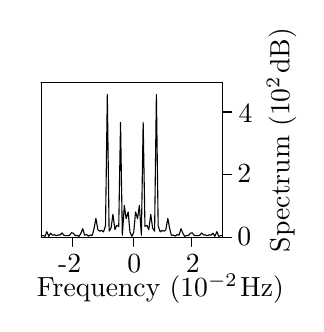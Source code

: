 
\def \globalscale {1.0}
\begin{tikzpicture}[y=0.80pt, x=0.80pt, yscale=-\globalscale, xscale=\globalscale, inner sep=0pt, outer sep=0pt]
\begin{scope}[draw=black,line join=bevel,line cap=rect,even odd rule,line width=0.800pt]
  \begin{scope}[cm={{1.0,0.0,0.0,1.0,(0.0,0.0)}},draw=black,line join=bevel,line cap=rect,line width=0.800pt]
  \end{scope}
  \begin{scope}[cm={{1.012,0.0,0.0,1.012,(0.0,0.0)}},draw=black,line join=bevel,line cap=rect,line width=0.800pt]
  \end{scope}
  \begin{scope}[cm={{1.012,0.0,0.0,1.012,(0.0,0.0)}},draw=black,line join=round,line cap=round,line width=0.400pt]
    \path[draw] (31.5,84.5) -- (31.5,88.5);



  \end{scope}
  \begin{scope}[cm={{1.012,0.0,0.0,1.012,(0.0,0.0)}},draw=black,line join=bevel,line cap=rect,line width=0.800pt]
  \end{scope}
  \begin{scope}[cm={{1.012,0.0,0.0,1.012,(25.312,101.25)}},draw=black,line join=bevel,line cap=rect,line width=0.800pt]
  \end{scope}
  \begin{scope}[cm={{1.012,0.0,0.0,1.012,(25.312,101.25)}},draw=black,line join=bevel,line cap=rect,line width=0.800pt]
  \end{scope}
  \begin{scope}[cm={{1.012,0.0,0.0,1.012,(25.312,101.25)}},draw=black,line join=bevel,line cap=rect,line width=0.800pt]
  \end{scope}
  \begin{scope}[cm={{1.012,0.0,0.0,1.012,(25.312,101.25)}},draw=black,line join=bevel,line cap=rect,line width=0.800pt]
  \end{scope}
  \begin{scope}[cm={{1.012,0.0,0.0,1.012,(25.312,101.25)}},draw=black,line join=bevel,line cap=rect,line width=0.800pt]
  \end{scope}
  \begin{scope}[cm={{1.012,0.0,0.0,1.012,(25.312,101.25)}},draw=black,line join=bevel,line cap=rect,line width=0.800pt]
    \path[fill=black] (0.0,0.0) node[above right] () {-2};



  \end{scope}
  \begin{scope}[cm={{1.012,0.0,0.0,1.012,(25.312,101.25)}},draw=black,line join=bevel,line cap=rect,line width=0.800pt]
  \end{scope}
  \begin{scope}[cm={{1.012,0.0,0.0,1.012,(0.0,0.0)}},draw=black,line join=bevel,line cap=rect,line width=0.800pt]
  \end{scope}
  \begin{scope}[cm={{1.012,0.0,0.0,1.012,(0.0,0.0)}},draw=black,line join=round,line cap=round,line width=0.400pt]
    \path[draw] (58.5,84.5) -- (58.5,88.5);



  \end{scope}
  \begin{scope}[cm={{1.012,0.0,0.0,1.012,(0.0,0.0)}},draw=black,line join=bevel,line cap=rect,line width=0.800pt]
  \end{scope}
  \begin{scope}[cm={{1.012,0.0,0.0,1.012,(54.675,101.25)}},draw=black,line join=bevel,line cap=rect,line width=0.800pt]
  \end{scope}
  \begin{scope}[cm={{1.012,0.0,0.0,1.012,(54.675,101.25)}},draw=black,line join=bevel,line cap=rect,line width=0.800pt]
  \end{scope}
  \begin{scope}[cm={{1.012,0.0,0.0,1.012,(54.675,101.25)}},draw=black,line join=bevel,line cap=rect,line width=0.800pt]
  \end{scope}
  \begin{scope}[cm={{1.012,0.0,0.0,1.012,(54.675,101.25)}},draw=black,line join=bevel,line cap=rect,line width=0.800pt]
  \end{scope}
  \begin{scope}[cm={{1.012,0.0,0.0,1.012,(54.675,101.25)}},draw=black,line join=bevel,line cap=rect,line width=0.800pt]
  \end{scope}
  \begin{scope}[cm={{1.012,0.0,0.0,1.012,(56.675,101.25)}},draw=black,line join=bevel,line cap=rect,line width=0.800pt]
    \path[fill=black] (0.0,0.0) node[above right] () {0};



  \end{scope}
  \begin{scope}[cm={{1.012,0.0,0.0,1.012,(54.675,101.25)}},draw=black,line join=bevel,line cap=rect,line width=0.800pt]
  \end{scope}
  \begin{scope}[cm={{1.012,0.0,0.0,1.012,(0.0,0.0)}},draw=black,line join=bevel,line cap=rect,line width=0.800pt]
  \end{scope}
  \begin{scope}[cm={{1.012,0.0,0.0,1.012,(0.0,0.0)}},draw=black,line join=round,line cap=round,line width=0.400pt]
    \path[draw] (84.5,84.5) -- (84.5,88.5);



  \end{scope}
  \begin{scope}[cm={{1.012,0.0,0.0,1.012,(0.0,0.0)}},draw=black,line join=bevel,line cap=rect,line width=0.800pt]
  \end{scope}
  \begin{scope}[cm={{1.012,0.0,0.0,1.012,(82.013,101.25)}},draw=black,line join=bevel,line cap=rect,line width=0.800pt]
  \end{scope}
  \begin{scope}[cm={{1.012,0.0,0.0,1.012,(82.013,101.25)}},draw=black,line join=bevel,line cap=rect,line width=0.800pt]
  \end{scope}
  \begin{scope}[cm={{1.012,0.0,0.0,1.012,(82.013,101.25)}},draw=black,line join=bevel,line cap=rect,line width=0.800pt]
  \end{scope}
  \begin{scope}[cm={{1.012,0.0,0.0,1.012,(82.013,101.25)}},draw=black,line join=bevel,line cap=rect,line width=0.800pt]
  \end{scope}
  \begin{scope}[cm={{1.012,0.0,0.0,1.012,(82.013,101.25)}},draw=black,line join=bevel,line cap=rect,line width=0.800pt]
  \end{scope}
  \begin{scope}[cm={{1.012,0.0,0.0,1.012,(83.013,101.25)}},draw=black,line join=bevel,line cap=rect,line width=0.800pt]
    \path[fill=black] (0.0,0.0) node[above right] () {2};



  \end{scope}
  \begin{scope}[cm={{1.012,0.0,0.0,1.012,(82.013,101.25)}},draw=black,line join=bevel,line cap=rect,line width=0.800pt]
  \end{scope}
  \begin{scope}[cm={{1.012,0.0,0.0,1.012,(0.0,0.0)}},draw=black,line join=bevel,line cap=rect,line width=0.800pt]
  \end{scope}
  \begin{scope}[cm={{1.012,0.0,0.0,1.012,(0.0,0.0)}},draw=black,line join=round,line cap=round,line width=0.400pt]
    \path[draw] (98.5,84.5) -- (102.5,84.5);



  \end{scope}
  \begin{scope}[cm={{1.012,0.0,0.0,1.012,(0.0,0.0)}},draw=black,line join=bevel,line cap=rect,line width=0.800pt]
  \end{scope}
  \begin{scope}[cm={{1.012,0.0,0.0,1.012,(106.313,89.1)}},draw=black,line join=bevel,line cap=rect,line width=0.800pt]
  \end{scope}
  \begin{scope}[cm={{1.012,0.0,0.0,1.012,(106.313,89.1)}},draw=black,line join=bevel,line cap=rect,line width=0.800pt]
  \end{scope}
  \begin{scope}[cm={{1.012,0.0,0.0,1.012,(106.313,89.1)}},draw=black,line join=bevel,line cap=rect,line width=0.800pt]
  \end{scope}
  \begin{scope}[cm={{1.012,0.0,0.0,1.012,(106.313,89.1)}},draw=black,line join=bevel,line cap=rect,line width=0.800pt]
  \end{scope}
  \begin{scope}[cm={{1.012,0.0,0.0,1.012,(106.313,89.1)}},draw=black,line join=bevel,line cap=rect,line width=0.800pt]
  \end{scope}
  \begin{scope}[cm={{1.012,0.0,0.0,1.012,(106.313,89.1)}},draw=black,line join=bevel,line cap=rect,line width=0.800pt]
    \path[fill=black] (0.0,0.0) node[above right] () {0};



  \end{scope}
  \begin{scope}[cm={{1.012,0.0,0.0,1.012,(106.313,89.1)}},draw=black,line join=bevel,line cap=rect,line width=0.800pt]
  \end{scope}
  \begin{scope}[cm={{1.012,0.0,0.0,1.012,(0.0,0.0)}},draw=black,line join=bevel,line cap=rect,line width=0.800pt]
  \end{scope}
  \begin{scope}[cm={{1.012,0.0,0.0,1.012,(0.0,0.0)}},draw=black,line join=round,line cap=round,line width=0.400pt]
    \path[draw] (98.5,56.5) -- (102.5,56.5);



  \end{scope}
  \begin{scope}[cm={{1.012,0.0,0.0,1.012,(0.0,0.0)}},draw=black,line join=bevel,line cap=rect,line width=0.800pt]
  \end{scope}
  \begin{scope}[cm={{1.012,0.0,0.0,1.012,(106.313,60.75)}},draw=black,line join=bevel,line cap=rect,line width=0.800pt]
  \end{scope}
  \begin{scope}[cm={{1.012,0.0,0.0,1.012,(106.313,60.75)}},draw=black,line join=bevel,line cap=rect,line width=0.800pt]
  \end{scope}
  \begin{scope}[cm={{1.012,0.0,0.0,1.012,(106.313,60.75)}},draw=black,line join=bevel,line cap=rect,line width=0.800pt]
  \end{scope}
  \begin{scope}[cm={{1.012,0.0,0.0,1.012,(106.313,60.75)}},draw=black,line join=bevel,line cap=rect,line width=0.800pt]
  \end{scope}
  \begin{scope}[cm={{1.012,0.0,0.0,1.012,(106.313,60.75)}},draw=black,line join=bevel,line cap=rect,line width=0.800pt]
  \end{scope}
  \begin{scope}[cm={{1.012,0.0,0.0,1.012,(106.313,60.75)}},draw=black,line join=bevel,line cap=rect,line width=0.800pt]
    \path[fill=black] (0.0,0.0) node[above right] () {2};



  \end{scope}
  \begin{scope}[cm={{1.012,0.0,0.0,1.012,(106.313,60.75)}},draw=black,line join=bevel,line cap=rect,line width=0.800pt]
  \end{scope}
  \begin{scope}[cm={{1.012,0.0,0.0,1.012,(0.0,0.0)}},draw=black,line join=bevel,line cap=rect,line width=0.800pt]
  \end{scope}
  \begin{scope}[cm={{1.012,0.0,0.0,1.012,(0.0,0.0)}},draw=black,line join=round,line cap=round,line width=0.400pt]
    \path[draw] (98.5,28.5) -- (102.5,28.5);



  \end{scope}
  \begin{scope}[cm={{1.012,0.0,0.0,1.012,(0.0,0.0)}},draw=black,line join=bevel,line cap=rect,line width=0.800pt]
  \end{scope}
  \begin{scope}[cm={{1.012,0.0,0.0,1.012,(106.819,33.413)}},draw=black,line join=bevel,line cap=rect,line width=0.800pt]
  \end{scope}
  \begin{scope}[cm={{1.012,0.0,0.0,1.012,(106.819,33.413)}},draw=black,line join=bevel,line cap=rect,line width=0.800pt]
  \end{scope}
  \begin{scope}[cm={{1.012,0.0,0.0,1.012,(106.819,33.413)}},draw=black,line join=bevel,line cap=rect,line width=0.800pt]
  \end{scope}
  \begin{scope}[cm={{1.012,0.0,0.0,1.012,(106.819,33.413)}},draw=black,line join=bevel,line cap=rect,line width=0.800pt]
  \end{scope}
  \begin{scope}[cm={{1.012,0.0,0.0,1.012,(106.819,33.413)}},draw=black,line join=bevel,line cap=rect,line width=0.800pt]
  \end{scope}
  \begin{scope}[cm={{1.012,0.0,0.0,1.012,(106.819,33.413)}},draw=black,line join=bevel,line cap=rect,line width=0.800pt]
    \path[fill=black] (0.0,0.0) node[above right] () {4};



  \end{scope}
  \begin{scope}[cm={{1.012,0.0,0.0,1.012,(106.819,33.413)}},draw=black,line join=bevel,line cap=rect,line width=0.800pt]
  \end{scope}
  \begin{scope}[cm={{1.012,0.0,0.0,1.012,(0.0,0.0)}},draw=black,line join=bevel,line cap=rect,line width=0.800pt]
  \end{scope}
  \begin{scope}[cm={{1.012,0.0,0.0,1.012,(0.0,0.0)}},draw=black,line join=round,line cap=round,line width=0.400pt]
    \path[draw] (17.5,15.5) -- (17.5,84.5) -- (98.5,84.5) -- (98.5,15.5) -- (17.5,15.5);



  \end{scope}
  \begin{scope}[cm={{1.012,0.0,0.0,1.012,(0.0,0.0)}},draw=black,line join=bevel,line cap=rect,line width=0.800pt]
  \end{scope}
  \begin{scope}[cm={{0.0,-1.012,1.012,0.0,(129.6,89.1)}},draw=black,line join=bevel,line cap=rect,line width=0.800pt]
  \end{scope}
  \begin{scope}[cm={{0.0,-1.012,1.012,0.0,(129.6,89.1)}},draw=black,line join=bevel,line cap=rect,line width=0.800pt]
  \end{scope}
  \begin{scope}[cm={{0.0,-1.012,1.012,0.0,(129.6,89.1)}},draw=black,line join=bevel,line cap=rect,line width=0.800pt]
  \end{scope}
  \begin{scope}[cm={{0.0,-1.012,1.012,0.0,(129.6,89.1)}},draw=black,line join=bevel,line cap=rect,line width=0.800pt]
  \end{scope}
  \begin{scope}[cm={{0.0,-1.012,1.012,0.0,(129.6,89.1)}},draw=black,line join=bevel,line cap=rect,line width=0.800pt]
  \end{scope}
  \begin{scope}[cm={{0.0,-1.012,1.012,0.0,(119.6,92.1)}},draw=black,line join=bevel,line cap=rect,line width=0.800pt]
    \path[fill=black] (0.0,0.0) node[above right] () {\rotatebox{90}{Spectrum ($10^2$\hspace*{.2ex}dB)}};



  \end{scope}
  \begin{scope}[cm={{0.0,-1.012,1.012,0.0,(129.6,89.1)}},draw=black,line join=bevel,line cap=rect,line width=0.800pt]
  \end{scope}
  \begin{scope}[cm={{1.012,0.0,0.0,1.012,(20.756,115.425)}},draw=black,line join=bevel,line cap=rect,line width=0.800pt]
  \end{scope}
  \begin{scope}[cm={{1.012,0.0,0.0,1.012,(20.756,115.425)}},draw=black,line join=bevel,line cap=rect,line width=0.800pt]
  \end{scope}
  \begin{scope}[cm={{1.012,0.0,0.0,1.012,(20.756,115.425)}},draw=black,line join=bevel,line cap=rect,line width=0.800pt]
  \end{scope}
  \begin{scope}[cm={{1.012,0.0,0.0,1.012,(20.756,115.425)}},draw=black,line join=bevel,line cap=rect,line width=0.800pt]
  \end{scope}
  \begin{scope}[cm={{1.012,0.0,0.0,1.012,(20.756,115.425)}},draw=black,line join=bevel,line cap=rect,line width=0.800pt]
  \end{scope}
  \begin{scope}[cm={{1.012,0.0,0.0,1.012,(15.756,115.425)}},draw=black,line join=bevel,line cap=rect,line width=0.800pt]
    \path[fill=black] (0.0,0.0) node[above right] () {Frequency ($10^{-2}$\hspace*{.2ex}Hz)};



  \end{scope}
  \begin{scope}[cm={{1.012,0.0,0.0,1.012,(20.756,115.425)}},draw=black,line join=bevel,line cap=rect,line width=0.800pt]
  \end{scope}
  \begin{scope}[cm={{1.012,0.0,0.0,1.012,(0.0,0.0)}},draw=black,line join=bevel,line cap=rect,line width=0.800pt]
  \end{scope}
  \begin{scope}[cm={{1.012,0.0,0.0,1.012,(0.0,0.0)}},draw=black,line join=bevel,line cap=rect,line width=0.800pt]
  \end{scope}
  \begin{scope}[cm={{1.012,0.0,0.0,1.012,(0.0,0.0)}},draw=black,line join=bevel,line cap=rect,line width=0.800pt]
  \end{scope}
  \begin{scope}[cm={{1.012,0.0,0.0,1.012,(0.0,0.0)}},draw=black,line join=round,line cap=round,line width=0.400pt]
    \path[draw] (17.5,83.7) -- (17.5,83.7) -- (18.3,83.7) -- (19.2,84.0) -- (20.0,81.9) -- (20.9,84.0) -- (21.7,82.6) -- (22.6,83.5) -- (23.4,83.3) -- (24.2,83.7) -- (25.1,83.4) -- (25.9,83.4) -- (26.8,82.5) -- (27.6,83.5) -- (28.5,83.7) -- (29.3,83.7) -- (30.1,83.6) -- (31.0,82.4) -- (31.8,82.6) -- (32.7,83.7) -- (33.5,83.6) -- (34.4,84.0) -- (35.2,82.6) -- (36.0,80.6) -- (36.9,83.5) -- (37.7,83.2) -- (38.6,83.9) -- (39.4,83.4) -- (40.3,83.6) -- (41.1,80.4) -- (41.9,76.0) -- (42.8,81.1) -- (43.6,81.7) -- (44.5,81.4) -- (45.3,82.0) -- (46.2,79.3) -- (47.0,20.7) -- (47.8,81.7) -- (48.7,80.2) -- (49.5,74.2) -- (50.4,81.0) -- (51.2,79.1) -- (52.1,79.6) -- (52.9,33.2) -- (53.7,83.5) -- (54.6,70.2) -- (55.4,76.1) -- (56.3,73.1) -- (57.1,82.1) -- (58.0,84.0) -- (58.8,82.1) -- (59.6,73.1) -- (60.5,76.1) -- (61.3,70.2) -- (62.2,83.5) -- (63.0,33.2) -- (63.8,79.6) -- (64.7,79.1) -- (65.5,81.0) -- (66.4,74.2) -- (67.2,80.2) -- (68.1,81.7) -- (68.9,20.7) -- (69.7,79.3) -- (70.6,82.0) -- (71.4,81.4) -- (72.3,81.7) -- (73.1,81.1) -- (74.0,76.0) -- (74.8,80.4) -- (75.6,83.6) -- (76.5,83.4) -- (77.3,83.9) -- (78.2,83.2) -- (79.0,83.5) -- (79.9,80.6) -- (80.7,82.6) -- (81.5,84.0) -- (82.4,83.6) -- (83.2,83.7) -- (84.1,82.6) -- (84.9,82.4) -- (85.8,83.6) -- (86.6,83.7) -- (87.4,83.7) -- (88.3,83.5) -- (89.1,82.5) -- (90.0,83.4) -- (90.8,83.4) -- (91.7,83.7) -- (92.5,83.3) -- (93.3,83.5) -- (94.2,82.6) -- (95.0,84.0) -- (95.9,81.9) -- (96.7,84.0) -- (97.6,83.7) -- (98.4,83.7) -- (98.4,83.7) -- (98.4,83.7);



  \end{scope}
  \begin{scope}[cm={{1.012,0.0,0.0,1.012,(0.0,0.0)}},draw=black,line join=bevel,line cap=rect,line width=0.800pt]
  \end{scope}
  \begin{scope}[cm={{1.012,0.0,0.0,1.012,(0.0,0.0)}},draw=black,line join=bevel,line cap=rect,line width=0.800pt]
  \end{scope}
  \begin{scope}[cm={{1.012,0.0,0.0,1.012,(0.0,0.0)}},draw=black,line join=round,line cap=round,line width=0.400pt]
    \path[draw] (17.5,15.5) -- (17.5,84.5) -- (98.5,84.5) -- (98.5,15.5) -- (17.5,15.5);



  \end{scope}
  \begin{scope}[cm={{1.012,0.0,0.0,1.012,(0.0,0.0)}},draw=black,line join=bevel,line cap=rect,line width=0.800pt]
  \end{scope}
  \begin{scope}[cm={{1.0,0.0,0.0,1.0,(0.0,0.0)}},draw=black,line join=bevel,line cap=rect,line width=0.800pt]
  \end{scope}
\end{scope}

\end{tikzpicture}

